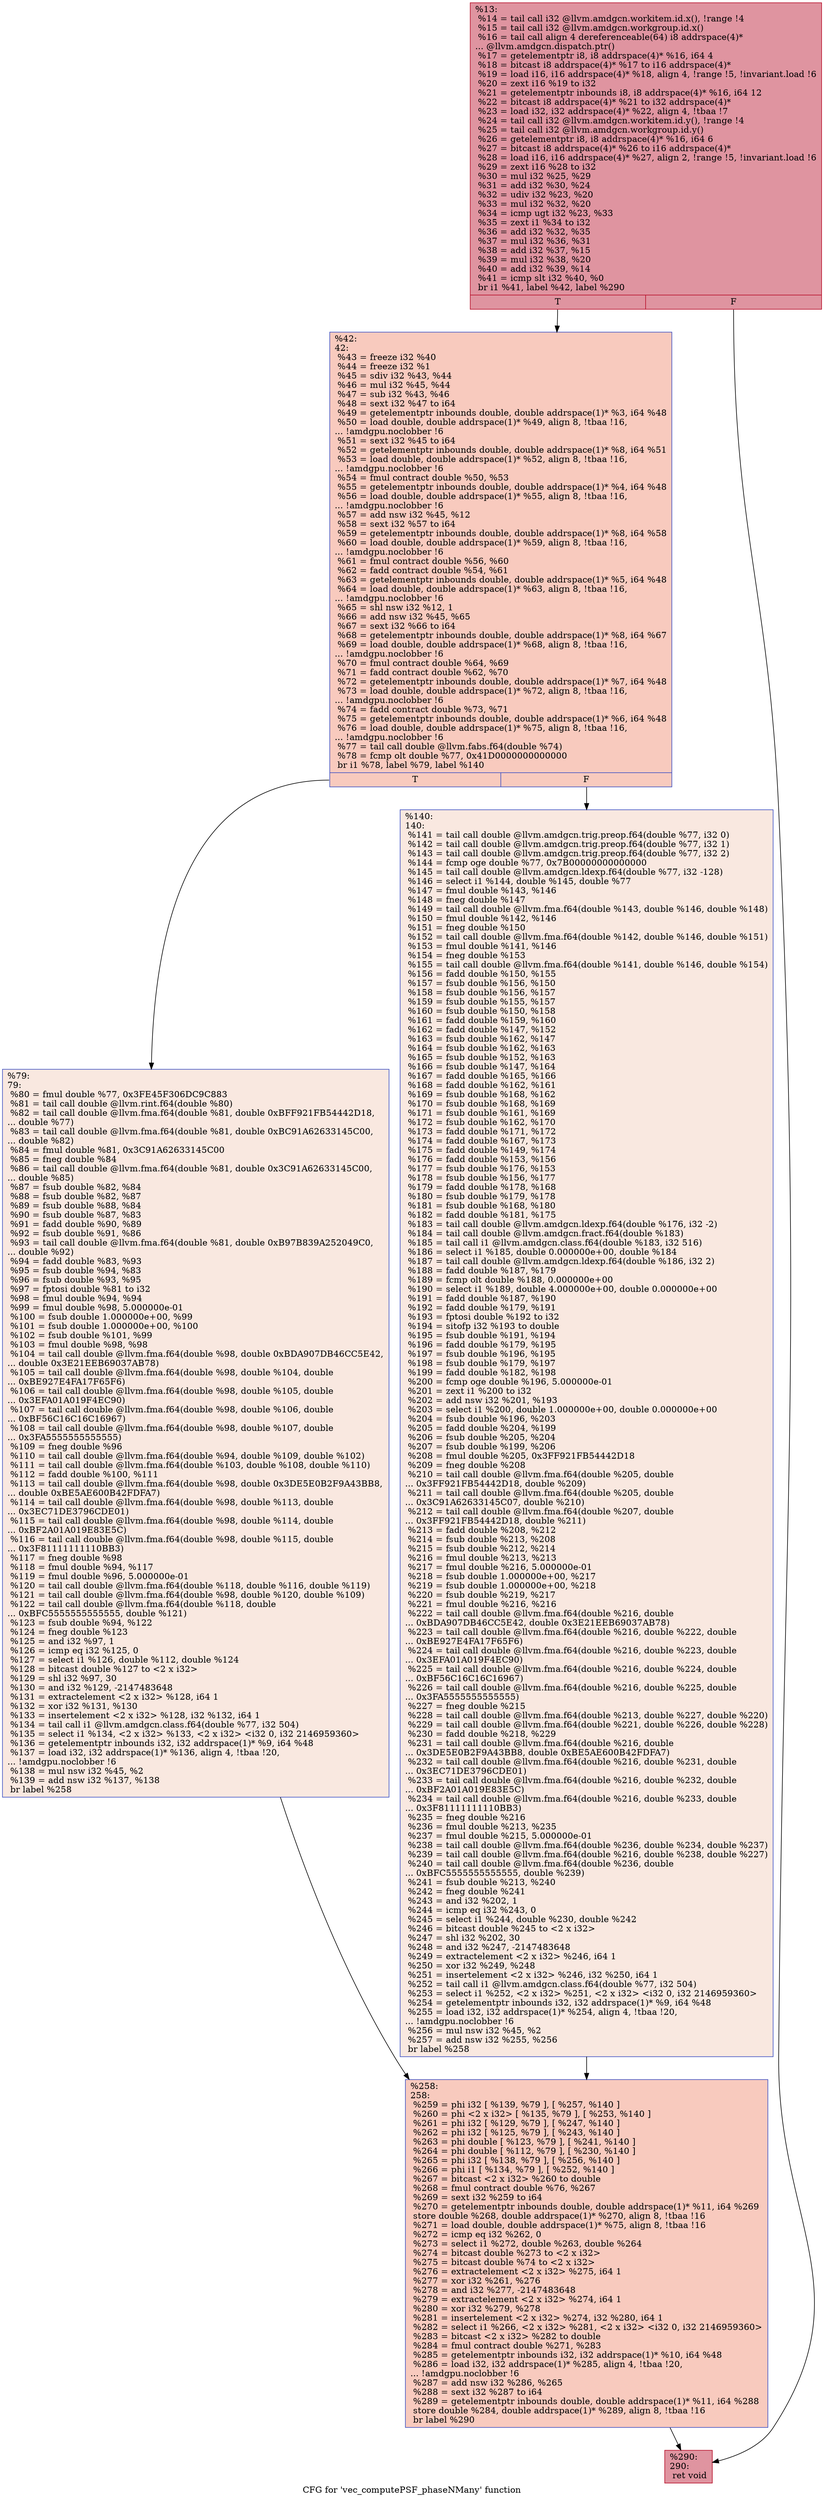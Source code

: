 digraph "CFG for 'vec_computePSF_phaseNMany' function" {
	label="CFG for 'vec_computePSF_phaseNMany' function";

	Node0x5c64a00 [shape=record,color="#b70d28ff", style=filled, fillcolor="#b70d2870",label="{%13:\l  %14 = tail call i32 @llvm.amdgcn.workitem.id.x(), !range !4\l  %15 = tail call i32 @llvm.amdgcn.workgroup.id.x()\l  %16 = tail call align 4 dereferenceable(64) i8 addrspace(4)*\l... @llvm.amdgcn.dispatch.ptr()\l  %17 = getelementptr i8, i8 addrspace(4)* %16, i64 4\l  %18 = bitcast i8 addrspace(4)* %17 to i16 addrspace(4)*\l  %19 = load i16, i16 addrspace(4)* %18, align 4, !range !5, !invariant.load !6\l  %20 = zext i16 %19 to i32\l  %21 = getelementptr inbounds i8, i8 addrspace(4)* %16, i64 12\l  %22 = bitcast i8 addrspace(4)* %21 to i32 addrspace(4)*\l  %23 = load i32, i32 addrspace(4)* %22, align 4, !tbaa !7\l  %24 = tail call i32 @llvm.amdgcn.workitem.id.y(), !range !4\l  %25 = tail call i32 @llvm.amdgcn.workgroup.id.y()\l  %26 = getelementptr i8, i8 addrspace(4)* %16, i64 6\l  %27 = bitcast i8 addrspace(4)* %26 to i16 addrspace(4)*\l  %28 = load i16, i16 addrspace(4)* %27, align 2, !range !5, !invariant.load !6\l  %29 = zext i16 %28 to i32\l  %30 = mul i32 %25, %29\l  %31 = add i32 %30, %24\l  %32 = udiv i32 %23, %20\l  %33 = mul i32 %32, %20\l  %34 = icmp ugt i32 %23, %33\l  %35 = zext i1 %34 to i32\l  %36 = add i32 %32, %35\l  %37 = mul i32 %36, %31\l  %38 = add i32 %37, %15\l  %39 = mul i32 %38, %20\l  %40 = add i32 %39, %14\l  %41 = icmp slt i32 %40, %0\l  br i1 %41, label %42, label %290\l|{<s0>T|<s1>F}}"];
	Node0x5c64a00:s0 -> Node0x5c69700;
	Node0x5c64a00:s1 -> Node0x5c69790;
	Node0x5c69700 [shape=record,color="#3d50c3ff", style=filled, fillcolor="#ef886b70",label="{%42:\l42:                                               \l  %43 = freeze i32 %40\l  %44 = freeze i32 %1\l  %45 = sdiv i32 %43, %44\l  %46 = mul i32 %45, %44\l  %47 = sub i32 %43, %46\l  %48 = sext i32 %47 to i64\l  %49 = getelementptr inbounds double, double addrspace(1)* %3, i64 %48\l  %50 = load double, double addrspace(1)* %49, align 8, !tbaa !16,\l... !amdgpu.noclobber !6\l  %51 = sext i32 %45 to i64\l  %52 = getelementptr inbounds double, double addrspace(1)* %8, i64 %51\l  %53 = load double, double addrspace(1)* %52, align 8, !tbaa !16,\l... !amdgpu.noclobber !6\l  %54 = fmul contract double %50, %53\l  %55 = getelementptr inbounds double, double addrspace(1)* %4, i64 %48\l  %56 = load double, double addrspace(1)* %55, align 8, !tbaa !16,\l... !amdgpu.noclobber !6\l  %57 = add nsw i32 %45, %12\l  %58 = sext i32 %57 to i64\l  %59 = getelementptr inbounds double, double addrspace(1)* %8, i64 %58\l  %60 = load double, double addrspace(1)* %59, align 8, !tbaa !16,\l... !amdgpu.noclobber !6\l  %61 = fmul contract double %56, %60\l  %62 = fadd contract double %54, %61\l  %63 = getelementptr inbounds double, double addrspace(1)* %5, i64 %48\l  %64 = load double, double addrspace(1)* %63, align 8, !tbaa !16,\l... !amdgpu.noclobber !6\l  %65 = shl nsw i32 %12, 1\l  %66 = add nsw i32 %45, %65\l  %67 = sext i32 %66 to i64\l  %68 = getelementptr inbounds double, double addrspace(1)* %8, i64 %67\l  %69 = load double, double addrspace(1)* %68, align 8, !tbaa !16,\l... !amdgpu.noclobber !6\l  %70 = fmul contract double %64, %69\l  %71 = fadd contract double %62, %70\l  %72 = getelementptr inbounds double, double addrspace(1)* %7, i64 %48\l  %73 = load double, double addrspace(1)* %72, align 8, !tbaa !16,\l... !amdgpu.noclobber !6\l  %74 = fadd contract double %73, %71\l  %75 = getelementptr inbounds double, double addrspace(1)* %6, i64 %48\l  %76 = load double, double addrspace(1)* %75, align 8, !tbaa !16,\l... !amdgpu.noclobber !6\l  %77 = tail call double @llvm.fabs.f64(double %74)\l  %78 = fcmp olt double %77, 0x41D0000000000000\l  br i1 %78, label %79, label %140\l|{<s0>T|<s1>F}}"];
	Node0x5c69700:s0 -> Node0x5c6c2e0;
	Node0x5c69700:s1 -> Node0x5c6c370;
	Node0x5c6c2e0 [shape=record,color="#3d50c3ff", style=filled, fillcolor="#f1ccb870",label="{%79:\l79:                                               \l  %80 = fmul double %77, 0x3FE45F306DC9C883\l  %81 = tail call double @llvm.rint.f64(double %80)\l  %82 = tail call double @llvm.fma.f64(double %81, double 0xBFF921FB54442D18,\l... double %77)\l  %83 = tail call double @llvm.fma.f64(double %81, double 0xBC91A62633145C00,\l... double %82)\l  %84 = fmul double %81, 0x3C91A62633145C00\l  %85 = fneg double %84\l  %86 = tail call double @llvm.fma.f64(double %81, double 0x3C91A62633145C00,\l... double %85)\l  %87 = fsub double %82, %84\l  %88 = fsub double %82, %87\l  %89 = fsub double %88, %84\l  %90 = fsub double %87, %83\l  %91 = fadd double %90, %89\l  %92 = fsub double %91, %86\l  %93 = tail call double @llvm.fma.f64(double %81, double 0xB97B839A252049C0,\l... double %92)\l  %94 = fadd double %83, %93\l  %95 = fsub double %94, %83\l  %96 = fsub double %93, %95\l  %97 = fptosi double %81 to i32\l  %98 = fmul double %94, %94\l  %99 = fmul double %98, 5.000000e-01\l  %100 = fsub double 1.000000e+00, %99\l  %101 = fsub double 1.000000e+00, %100\l  %102 = fsub double %101, %99\l  %103 = fmul double %98, %98\l  %104 = tail call double @llvm.fma.f64(double %98, double 0xBDA907DB46CC5E42,\l... double 0x3E21EEB69037AB78)\l  %105 = tail call double @llvm.fma.f64(double %98, double %104, double\l... 0xBE927E4FA17F65F6)\l  %106 = tail call double @llvm.fma.f64(double %98, double %105, double\l... 0x3EFA01A019F4EC90)\l  %107 = tail call double @llvm.fma.f64(double %98, double %106, double\l... 0xBF56C16C16C16967)\l  %108 = tail call double @llvm.fma.f64(double %98, double %107, double\l... 0x3FA5555555555555)\l  %109 = fneg double %96\l  %110 = tail call double @llvm.fma.f64(double %94, double %109, double %102)\l  %111 = tail call double @llvm.fma.f64(double %103, double %108, double %110)\l  %112 = fadd double %100, %111\l  %113 = tail call double @llvm.fma.f64(double %98, double 0x3DE5E0B2F9A43BB8,\l... double 0xBE5AE600B42FDFA7)\l  %114 = tail call double @llvm.fma.f64(double %98, double %113, double\l... 0x3EC71DE3796CDE01)\l  %115 = tail call double @llvm.fma.f64(double %98, double %114, double\l... 0xBF2A01A019E83E5C)\l  %116 = tail call double @llvm.fma.f64(double %98, double %115, double\l... 0x3F81111111110BB3)\l  %117 = fneg double %98\l  %118 = fmul double %94, %117\l  %119 = fmul double %96, 5.000000e-01\l  %120 = tail call double @llvm.fma.f64(double %118, double %116, double %119)\l  %121 = tail call double @llvm.fma.f64(double %98, double %120, double %109)\l  %122 = tail call double @llvm.fma.f64(double %118, double\l... 0xBFC5555555555555, double %121)\l  %123 = fsub double %94, %122\l  %124 = fneg double %123\l  %125 = and i32 %97, 1\l  %126 = icmp eq i32 %125, 0\l  %127 = select i1 %126, double %112, double %124\l  %128 = bitcast double %127 to \<2 x i32\>\l  %129 = shl i32 %97, 30\l  %130 = and i32 %129, -2147483648\l  %131 = extractelement \<2 x i32\> %128, i64 1\l  %132 = xor i32 %131, %130\l  %133 = insertelement \<2 x i32\> %128, i32 %132, i64 1\l  %134 = tail call i1 @llvm.amdgcn.class.f64(double %77, i32 504)\l  %135 = select i1 %134, \<2 x i32\> %133, \<2 x i32\> \<i32 0, i32 2146959360\>\l  %136 = getelementptr inbounds i32, i32 addrspace(1)* %9, i64 %48\l  %137 = load i32, i32 addrspace(1)* %136, align 4, !tbaa !20,\l... !amdgpu.noclobber !6\l  %138 = mul nsw i32 %45, %2\l  %139 = add nsw i32 %137, %138\l  br label %258\l}"];
	Node0x5c6c2e0 -> Node0x5c70900;
	Node0x5c6c370 [shape=record,color="#3d50c3ff", style=filled, fillcolor="#f1ccb870",label="{%140:\l140:                                              \l  %141 = tail call double @llvm.amdgcn.trig.preop.f64(double %77, i32 0)\l  %142 = tail call double @llvm.amdgcn.trig.preop.f64(double %77, i32 1)\l  %143 = tail call double @llvm.amdgcn.trig.preop.f64(double %77, i32 2)\l  %144 = fcmp oge double %77, 0x7B00000000000000\l  %145 = tail call double @llvm.amdgcn.ldexp.f64(double %77, i32 -128)\l  %146 = select i1 %144, double %145, double %77\l  %147 = fmul double %143, %146\l  %148 = fneg double %147\l  %149 = tail call double @llvm.fma.f64(double %143, double %146, double %148)\l  %150 = fmul double %142, %146\l  %151 = fneg double %150\l  %152 = tail call double @llvm.fma.f64(double %142, double %146, double %151)\l  %153 = fmul double %141, %146\l  %154 = fneg double %153\l  %155 = tail call double @llvm.fma.f64(double %141, double %146, double %154)\l  %156 = fadd double %150, %155\l  %157 = fsub double %156, %150\l  %158 = fsub double %156, %157\l  %159 = fsub double %155, %157\l  %160 = fsub double %150, %158\l  %161 = fadd double %159, %160\l  %162 = fadd double %147, %152\l  %163 = fsub double %162, %147\l  %164 = fsub double %162, %163\l  %165 = fsub double %152, %163\l  %166 = fsub double %147, %164\l  %167 = fadd double %165, %166\l  %168 = fadd double %162, %161\l  %169 = fsub double %168, %162\l  %170 = fsub double %168, %169\l  %171 = fsub double %161, %169\l  %172 = fsub double %162, %170\l  %173 = fadd double %171, %172\l  %174 = fadd double %167, %173\l  %175 = fadd double %149, %174\l  %176 = fadd double %153, %156\l  %177 = fsub double %176, %153\l  %178 = fsub double %156, %177\l  %179 = fadd double %178, %168\l  %180 = fsub double %179, %178\l  %181 = fsub double %168, %180\l  %182 = fadd double %181, %175\l  %183 = tail call double @llvm.amdgcn.ldexp.f64(double %176, i32 -2)\l  %184 = tail call double @llvm.amdgcn.fract.f64(double %183)\l  %185 = tail call i1 @llvm.amdgcn.class.f64(double %183, i32 516)\l  %186 = select i1 %185, double 0.000000e+00, double %184\l  %187 = tail call double @llvm.amdgcn.ldexp.f64(double %186, i32 2)\l  %188 = fadd double %187, %179\l  %189 = fcmp olt double %188, 0.000000e+00\l  %190 = select i1 %189, double 4.000000e+00, double 0.000000e+00\l  %191 = fadd double %187, %190\l  %192 = fadd double %179, %191\l  %193 = fptosi double %192 to i32\l  %194 = sitofp i32 %193 to double\l  %195 = fsub double %191, %194\l  %196 = fadd double %179, %195\l  %197 = fsub double %196, %195\l  %198 = fsub double %179, %197\l  %199 = fadd double %182, %198\l  %200 = fcmp oge double %196, 5.000000e-01\l  %201 = zext i1 %200 to i32\l  %202 = add nsw i32 %201, %193\l  %203 = select i1 %200, double 1.000000e+00, double 0.000000e+00\l  %204 = fsub double %196, %203\l  %205 = fadd double %204, %199\l  %206 = fsub double %205, %204\l  %207 = fsub double %199, %206\l  %208 = fmul double %205, 0x3FF921FB54442D18\l  %209 = fneg double %208\l  %210 = tail call double @llvm.fma.f64(double %205, double\l... 0x3FF921FB54442D18, double %209)\l  %211 = tail call double @llvm.fma.f64(double %205, double\l... 0x3C91A62633145C07, double %210)\l  %212 = tail call double @llvm.fma.f64(double %207, double\l... 0x3FF921FB54442D18, double %211)\l  %213 = fadd double %208, %212\l  %214 = fsub double %213, %208\l  %215 = fsub double %212, %214\l  %216 = fmul double %213, %213\l  %217 = fmul double %216, 5.000000e-01\l  %218 = fsub double 1.000000e+00, %217\l  %219 = fsub double 1.000000e+00, %218\l  %220 = fsub double %219, %217\l  %221 = fmul double %216, %216\l  %222 = tail call double @llvm.fma.f64(double %216, double\l... 0xBDA907DB46CC5E42, double 0x3E21EEB69037AB78)\l  %223 = tail call double @llvm.fma.f64(double %216, double %222, double\l... 0xBE927E4FA17F65F6)\l  %224 = tail call double @llvm.fma.f64(double %216, double %223, double\l... 0x3EFA01A019F4EC90)\l  %225 = tail call double @llvm.fma.f64(double %216, double %224, double\l... 0xBF56C16C16C16967)\l  %226 = tail call double @llvm.fma.f64(double %216, double %225, double\l... 0x3FA5555555555555)\l  %227 = fneg double %215\l  %228 = tail call double @llvm.fma.f64(double %213, double %227, double %220)\l  %229 = tail call double @llvm.fma.f64(double %221, double %226, double %228)\l  %230 = fadd double %218, %229\l  %231 = tail call double @llvm.fma.f64(double %216, double\l... 0x3DE5E0B2F9A43BB8, double 0xBE5AE600B42FDFA7)\l  %232 = tail call double @llvm.fma.f64(double %216, double %231, double\l... 0x3EC71DE3796CDE01)\l  %233 = tail call double @llvm.fma.f64(double %216, double %232, double\l... 0xBF2A01A019E83E5C)\l  %234 = tail call double @llvm.fma.f64(double %216, double %233, double\l... 0x3F81111111110BB3)\l  %235 = fneg double %216\l  %236 = fmul double %213, %235\l  %237 = fmul double %215, 5.000000e-01\l  %238 = tail call double @llvm.fma.f64(double %236, double %234, double %237)\l  %239 = tail call double @llvm.fma.f64(double %216, double %238, double %227)\l  %240 = tail call double @llvm.fma.f64(double %236, double\l... 0xBFC5555555555555, double %239)\l  %241 = fsub double %213, %240\l  %242 = fneg double %241\l  %243 = and i32 %202, 1\l  %244 = icmp eq i32 %243, 0\l  %245 = select i1 %244, double %230, double %242\l  %246 = bitcast double %245 to \<2 x i32\>\l  %247 = shl i32 %202, 30\l  %248 = and i32 %247, -2147483648\l  %249 = extractelement \<2 x i32\> %246, i64 1\l  %250 = xor i32 %249, %248\l  %251 = insertelement \<2 x i32\> %246, i32 %250, i64 1\l  %252 = tail call i1 @llvm.amdgcn.class.f64(double %77, i32 504)\l  %253 = select i1 %252, \<2 x i32\> %251, \<2 x i32\> \<i32 0, i32 2146959360\>\l  %254 = getelementptr inbounds i32, i32 addrspace(1)* %9, i64 %48\l  %255 = load i32, i32 addrspace(1)* %254, align 4, !tbaa !20,\l... !amdgpu.noclobber !6\l  %256 = mul nsw i32 %45, %2\l  %257 = add nsw i32 %255, %256\l  br label %258\l}"];
	Node0x5c6c370 -> Node0x5c70900;
	Node0x5c70900 [shape=record,color="#3d50c3ff", style=filled, fillcolor="#ef886b70",label="{%258:\l258:                                              \l  %259 = phi i32 [ %139, %79 ], [ %257, %140 ]\l  %260 = phi \<2 x i32\> [ %135, %79 ], [ %253, %140 ]\l  %261 = phi i32 [ %129, %79 ], [ %247, %140 ]\l  %262 = phi i32 [ %125, %79 ], [ %243, %140 ]\l  %263 = phi double [ %123, %79 ], [ %241, %140 ]\l  %264 = phi double [ %112, %79 ], [ %230, %140 ]\l  %265 = phi i32 [ %138, %79 ], [ %256, %140 ]\l  %266 = phi i1 [ %134, %79 ], [ %252, %140 ]\l  %267 = bitcast \<2 x i32\> %260 to double\l  %268 = fmul contract double %76, %267\l  %269 = sext i32 %259 to i64\l  %270 = getelementptr inbounds double, double addrspace(1)* %11, i64 %269\l  store double %268, double addrspace(1)* %270, align 8, !tbaa !16\l  %271 = load double, double addrspace(1)* %75, align 8, !tbaa !16\l  %272 = icmp eq i32 %262, 0\l  %273 = select i1 %272, double %263, double %264\l  %274 = bitcast double %273 to \<2 x i32\>\l  %275 = bitcast double %74 to \<2 x i32\>\l  %276 = extractelement \<2 x i32\> %275, i64 1\l  %277 = xor i32 %261, %276\l  %278 = and i32 %277, -2147483648\l  %279 = extractelement \<2 x i32\> %274, i64 1\l  %280 = xor i32 %279, %278\l  %281 = insertelement \<2 x i32\> %274, i32 %280, i64 1\l  %282 = select i1 %266, \<2 x i32\> %281, \<2 x i32\> \<i32 0, i32 2146959360\>\l  %283 = bitcast \<2 x i32\> %282 to double\l  %284 = fmul contract double %271, %283\l  %285 = getelementptr inbounds i32, i32 addrspace(1)* %10, i64 %48\l  %286 = load i32, i32 addrspace(1)* %285, align 4, !tbaa !20,\l... !amdgpu.noclobber !6\l  %287 = add nsw i32 %286, %265\l  %288 = sext i32 %287 to i64\l  %289 = getelementptr inbounds double, double addrspace(1)* %11, i64 %288\l  store double %284, double addrspace(1)* %289, align 8, !tbaa !16\l  br label %290\l}"];
	Node0x5c70900 -> Node0x5c69790;
	Node0x5c69790 [shape=record,color="#b70d28ff", style=filled, fillcolor="#b70d2870",label="{%290:\l290:                                              \l  ret void\l}"];
}

